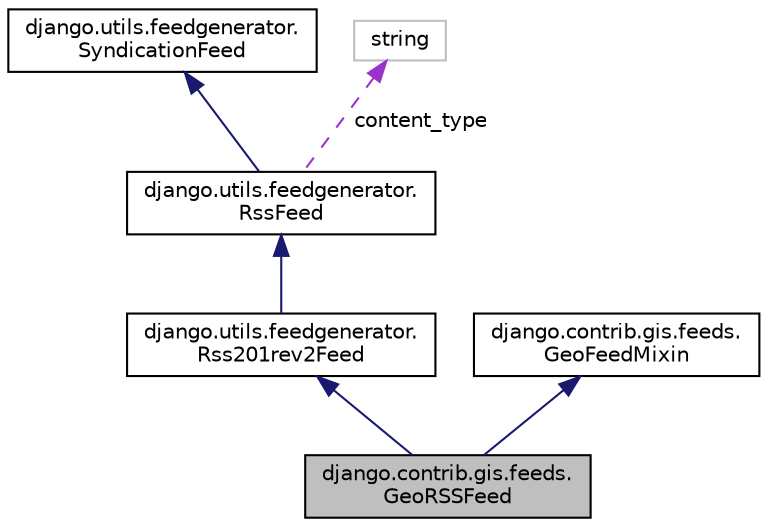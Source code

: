 digraph "django.contrib.gis.feeds.GeoRSSFeed"
{
 // LATEX_PDF_SIZE
  edge [fontname="Helvetica",fontsize="10",labelfontname="Helvetica",labelfontsize="10"];
  node [fontname="Helvetica",fontsize="10",shape=record];
  Node1 [label="django.contrib.gis.feeds.\lGeoRSSFeed",height=0.2,width=0.4,color="black", fillcolor="grey75", style="filled", fontcolor="black",tooltip=" "];
  Node2 -> Node1 [dir="back",color="midnightblue",fontsize="10",style="solid",fontname="Helvetica"];
  Node2 [label="django.utils.feedgenerator.\lRss201rev2Feed",height=0.2,width=0.4,color="black", fillcolor="white", style="filled",URL="$classdjango_1_1utils_1_1feedgenerator_1_1_rss201rev2_feed.html",tooltip=" "];
  Node3 -> Node2 [dir="back",color="midnightblue",fontsize="10",style="solid",fontname="Helvetica"];
  Node3 [label="django.utils.feedgenerator.\lRssFeed",height=0.2,width=0.4,color="black", fillcolor="white", style="filled",URL="$classdjango_1_1utils_1_1feedgenerator_1_1_rss_feed.html",tooltip=" "];
  Node4 -> Node3 [dir="back",color="midnightblue",fontsize="10",style="solid",fontname="Helvetica"];
  Node4 [label="django.utils.feedgenerator.\lSyndicationFeed",height=0.2,width=0.4,color="black", fillcolor="white", style="filled",URL="$classdjango_1_1utils_1_1feedgenerator_1_1_syndication_feed.html",tooltip=" "];
  Node5 -> Node3 [dir="back",color="darkorchid3",fontsize="10",style="dashed",label=" content_type" ,fontname="Helvetica"];
  Node5 [label="string",height=0.2,width=0.4,color="grey75", fillcolor="white", style="filled",tooltip=" "];
  Node6 -> Node1 [dir="back",color="midnightblue",fontsize="10",style="solid",fontname="Helvetica"];
  Node6 [label="django.contrib.gis.feeds.\lGeoFeedMixin",height=0.2,width=0.4,color="black", fillcolor="white", style="filled",URL="$classdjango_1_1contrib_1_1gis_1_1feeds_1_1_geo_feed_mixin.html",tooltip=" "];
}
